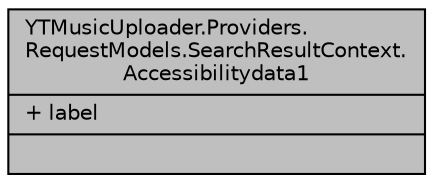 digraph "YTMusicUploader.Providers.RequestModels.SearchResultContext.Accessibilitydata1"
{
 // LATEX_PDF_SIZE
  edge [fontname="Helvetica",fontsize="10",labelfontname="Helvetica",labelfontsize="10"];
  node [fontname="Helvetica",fontsize="10",shape=record];
  Node1 [label="{YTMusicUploader.Providers.\lRequestModels.SearchResultContext.\lAccessibilitydata1\n|+ label\l|}",height=0.2,width=0.4,color="black", fillcolor="grey75", style="filled", fontcolor="black",tooltip=" "];
}
